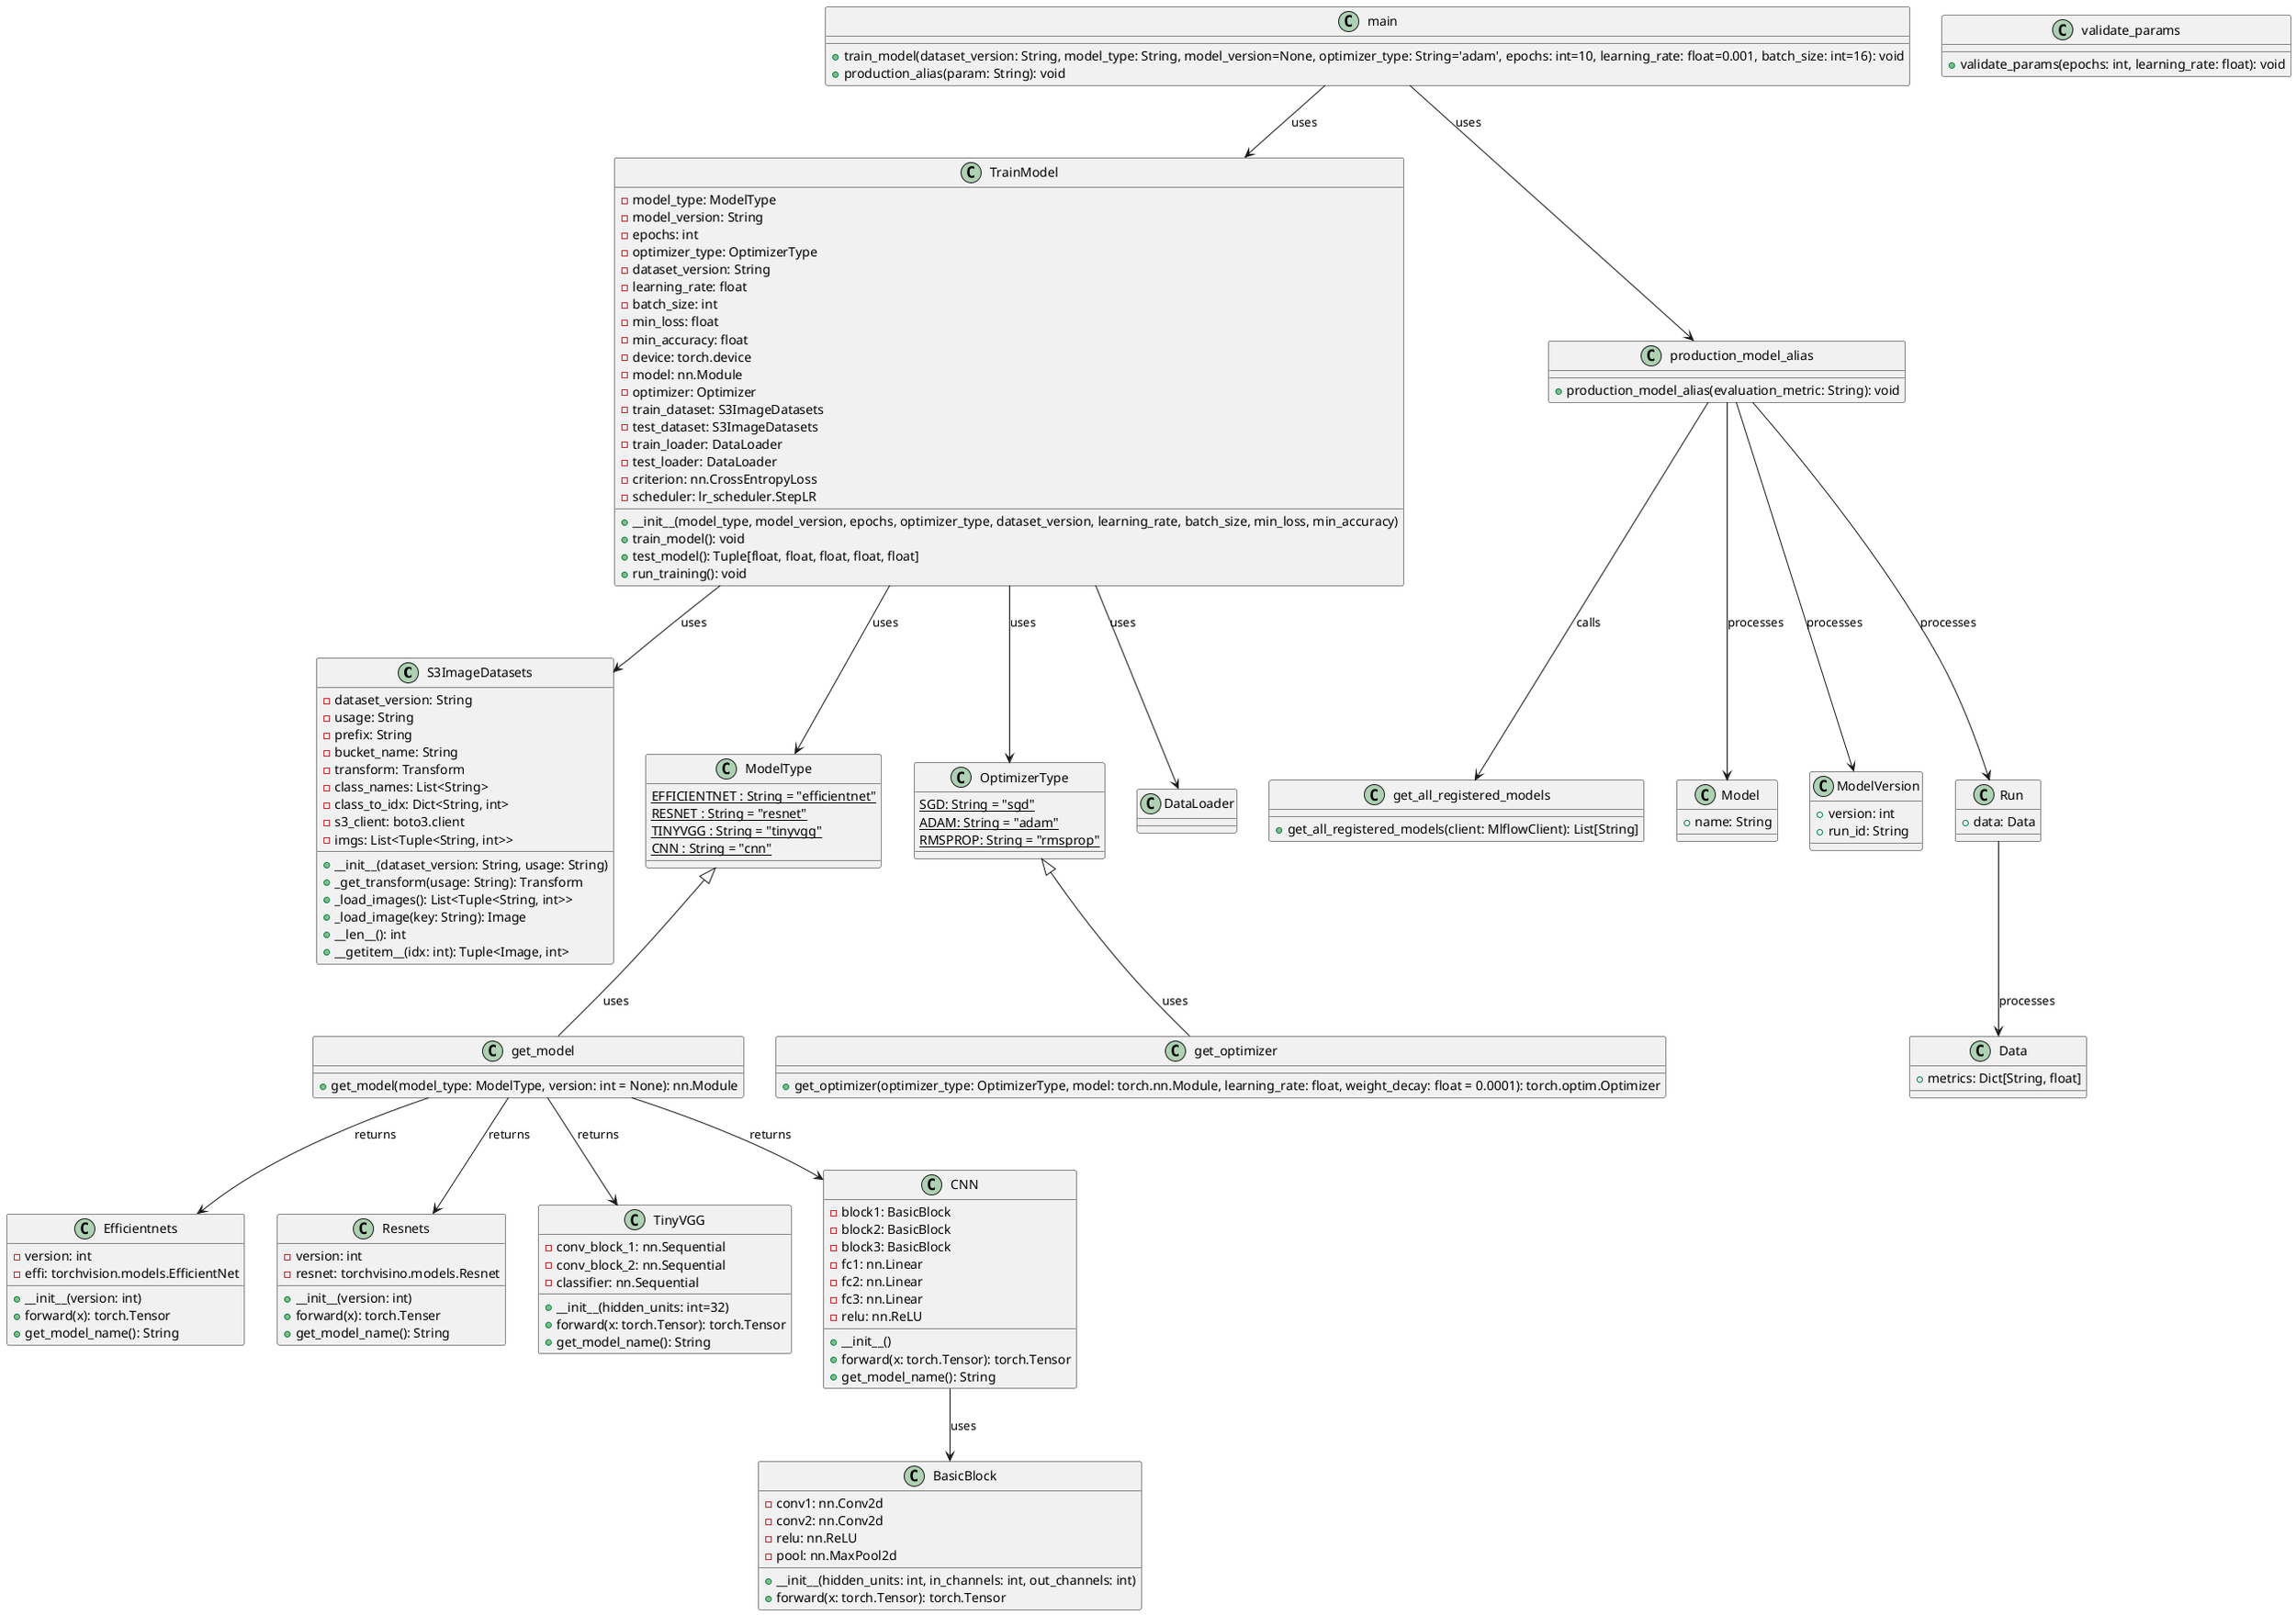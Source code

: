 @startuml

class S3ImageDatasets {
  - dataset_version: String
  - usage: String
  - prefix: String
  - bucket_name: String
  - transform: Transform
  - class_names: List<String>
  - class_to_idx: Dict<String, int>
  - s3_client: boto3.client
  - imgs: List<Tuple<String, int>>
  
  + __init__(dataset_version: String, usage: String)
  + _get_transform(usage: String): Transform
  + _load_images(): List<Tuple<String, int>>
  + _load_image(key: String): Image
  + __len__(): int
  + __getitem__(idx: int): Tuple<Image, int>
}


class TrainModel {
  - model_type: ModelType
  - model_version: String
  - epochs: int
  - optimizer_type: OptimizerType
  - dataset_version: String
  - learning_rate: float
  - batch_size: int
  - min_loss: float
  - min_accuracy: float
  - device: torch.device
  - model: nn.Module
  - optimizer: Optimizer
  - train_dataset: S3ImageDatasets
  - test_dataset: S3ImageDatasets
  - train_loader: DataLoader
  - test_loader: DataLoader
  - criterion: nn.CrossEntropyLoss
  - scheduler: lr_scheduler.StepLR

  + __init__(model_type, model_version, epochs, optimizer_type, dataset_version, learning_rate, batch_size, min_loss, min_accuracy)
  + train_model(): void
  + test_model(): Tuple[float, float, float, float, float]
  + run_training(): void
}



class ModelType {
  {static} EFFICIENTNET : String = "efficientnet"
  {static} RESNET : String = "resnet"
  {static} TINYVGG : String = "tinyvgg"
  {static} CNN : String = "cnn"
}

class Efficientnets {
  - version: int
  - effi: torchvision.models.EfficientNet
  + __init__(version: int)
  + forward(x): torch.Tensor
  + get_model_name(): String
}


class Resnets {
    - version: int
    - resnet: torchvisino.models.Resnet
    + __init__(version: int)
    + forward(x): torch.Tenser
    + get_model_name(): String
}


class TinyVGG {
  - conv_block_1: nn.Sequential
  - conv_block_2: nn.Sequential
  - classifier: nn.Sequential
  + __init__(hidden_units: int=32)
  + forward(x: torch.Tensor): torch.Tensor
  + get_model_name(): String
}



class CNN {
  - block1: BasicBlock
  - block2: BasicBlock
  - block3: BasicBlock
  - fc1: nn.Linear
  - fc2: nn.Linear
  - fc3: nn.Linear
  - relu: nn.ReLU
  + __init__()
  + forward(x: torch.Tensor): torch.Tensor
  + get_model_name(): String
}

class BasicBlock {
  - conv1: nn.Conv2d
  - conv2: nn.Conv2d
  - relu: nn.ReLU
  - pool: nn.MaxPool2d
  + __init__(hidden_units: int, in_channels: int, out_channels: int)
  + forward(x: torch.Tensor): torch.Tensor
}



CNN --> BasicBlock : uses


class get_model {
  + get_model(model_type: ModelType, version: int = None): nn.Module
}

ModelType <|-- get_model : uses
get_model --> Efficientnets : returns
get_model --> Resnets : returns
get_model --> TinyVGG : returns
get_model --> CNN : returns



class OptimizerType {
  {static} SGD: String = "sgd"
  {static} ADAM: String = "adam"
  {static} RMSPROP: String = "rmsprop"
}

class get_optimizer {
  + get_optimizer(optimizer_type: OptimizerType, model: torch.nn.Module, learning_rate: float, weight_decay: float = 0.0001): torch.optim.Optimizer
}

OptimizerType <|-- get_optimizer : uses


class validate_params {
  + validate_params(epochs: int, learning_rate: float): void
}



class get_all_registered_models {
  + get_all_registered_models(client: MlflowClient): List[String]
}

class production_model_alias {
  + production_model_alias(evaluation_metric: String): void
}


class Model {
  + name: String
}

class ModelVersion {
  + version: int
  + run_id: String
}

class Run {
  + data: Data
}

class Data {
  + metrics: Dict[String, float]
}

production_model_alias --> get_all_registered_models : calls
production_model_alias --> Model : processes
production_model_alias --> ModelVersion : processes
production_model_alias --> Run : processes
Run --> Data : processes

class DataLoader {
}

TrainModel --> ModelType : uses
TrainModel --> OptimizerType : uses
TrainModel --> S3ImageDatasets : uses
TrainModel --> DataLoader : uses


class main {
  + train_model(dataset_version: String, model_type: String, model_version=None, optimizer_type: String='adam', epochs: int=10, learning_rate: float=0.001, batch_size: int=16): void
  + production_alias(param: String): void
}

main --> TrainModel : uses
main --> production_model_alias : uses

@enduml

